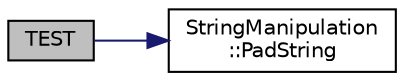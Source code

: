 digraph "TEST"
{
  edge [fontname="Helvetica",fontsize="10",labelfontname="Helvetica",labelfontsize="10"];
  node [fontname="Helvetica",fontsize="10",shape=record];
  rankdir="LR";
  Node1 [label="TEST",height=0.2,width=0.4,color="black", fillcolor="grey75", style="filled", fontcolor="black"];
  Node1 -> Node2 [color="midnightblue",fontsize="10",style="solid",fontname="Helvetica"];
  Node2 [label="StringManipulation\l::PadString",height=0.2,width=0.4,color="black", fillcolor="white", style="filled",URL="$d5/d2b/namespace_string_manipulation.html#a47ba67baa2ac9afaa2ee42819899c63f"];
}
